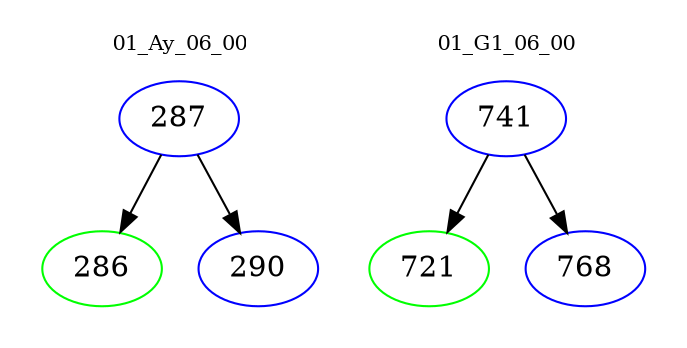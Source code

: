 digraph{
subgraph cluster_0 {
color = white
label = "01_Ay_06_00";
fontsize=10;
T0_287 [label="287", color="blue"]
T0_287 -> T0_286 [color="black"]
T0_286 [label="286", color="green"]
T0_287 -> T0_290 [color="black"]
T0_290 [label="290", color="blue"]
}
subgraph cluster_1 {
color = white
label = "01_G1_06_00";
fontsize=10;
T1_741 [label="741", color="blue"]
T1_741 -> T1_721 [color="black"]
T1_721 [label="721", color="green"]
T1_741 -> T1_768 [color="black"]
T1_768 [label="768", color="blue"]
}
}
